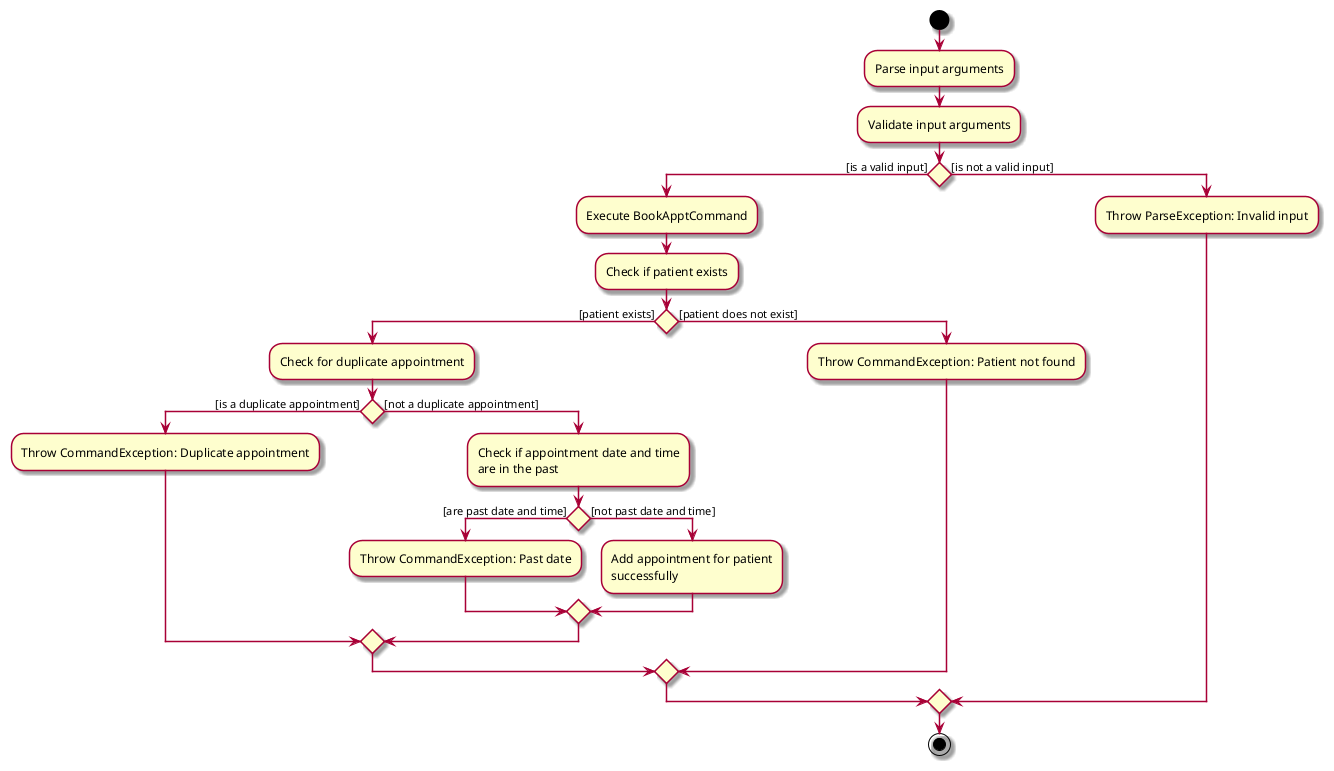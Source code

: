 @startuml BookApptActivityDiagram
skin rose
start
:Parse input arguments;
:Validate input arguments;
if () then ([is a valid input])
    :Execute BookApptCommand;
    :Check if patient exists;
    if () then ([patient exists])
        :Check for duplicate appointment;
        if () then ([is a duplicate appointment])
            :Throw CommandException: Duplicate appointment;
        else ([not a duplicate appointment])
            :Check if appointment date and time
            are in the past;
            if () then ([are past date and time])
                :Throw CommandException: Past date;
            else ([not past date and time])
                :Add appointment for patient
                successfully;
            endif
        endif
    else ([patient does not exist])
        :Throw CommandException: Patient not found;
    endif
else ([is not a valid input])
    :Throw ParseException: Invalid input;
endif
stop
@enduml
